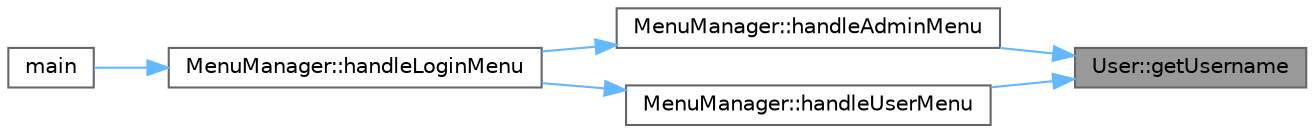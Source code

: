 digraph "User::getUsername"
{
 // LATEX_PDF_SIZE
  bgcolor="transparent";
  edge [fontname=Helvetica,fontsize=10,labelfontname=Helvetica,labelfontsize=10];
  node [fontname=Helvetica,fontsize=10,shape=box,height=0.2,width=0.4];
  rankdir="RL";
  Node1 [id="Node000001",label="User::getUsername",height=0.2,width=0.4,color="gray40", fillcolor="grey60", style="filled", fontcolor="black",tooltip="Lấy tên đăng nhập."];
  Node1 -> Node2 [id="edge1_Node000001_Node000002",dir="back",color="steelblue1",style="solid",tooltip=" "];
  Node2 [id="Node000002",label="MenuManager::handleAdminMenu",height=0.2,width=0.4,color="grey40", fillcolor="white", style="filled",URL="$class_menu_manager.html#a7218c16f7845afadeee623eac7b3e61f",tooltip="Phương thức xử lý menu của admin, hiển thị các lựa chọn và thực hiện hành động tương ứng."];
  Node2 -> Node3 [id="edge2_Node000002_Node000003",dir="back",color="steelblue1",style="solid",tooltip=" "];
  Node3 [id="Node000003",label="MenuManager::handleLoginMenu",height=0.2,width=0.4,color="grey40", fillcolor="white", style="filled",URL="$class_menu_manager.html#adf186d5845ae71077d7cb24d789b87f9",tooltip="Phương thức xử lý menu đăng nhập, bao gồm xác thực người dùng và chuyển đến menu tương ứng."];
  Node3 -> Node4 [id="edge3_Node000003_Node000004",dir="back",color="steelblue1",style="solid",tooltip=" "];
  Node4 [id="Node000004",label="main",height=0.2,width=0.4,color="grey40", fillcolor="white", style="filled",URL="$main_8cpp.html#ae66f6b31b5ad750f1fe042a706a4e3d4",tooltip=" "];
  Node1 -> Node5 [id="edge4_Node000001_Node000005",dir="back",color="steelblue1",style="solid",tooltip=" "];
  Node5 [id="Node000005",label="MenuManager::handleUserMenu",height=0.2,width=0.4,color="grey40", fillcolor="white", style="filled",URL="$class_menu_manager.html#a789a3e07e55faa6ce7104c9d11f2b2e4",tooltip="Phương thức xử lý menu của người dùng, hiển thị các lựa chọn và thực hiện hành động tương ứng."];
  Node5 -> Node3 [id="edge5_Node000005_Node000003",dir="back",color="steelblue1",style="solid",tooltip=" "];
}
